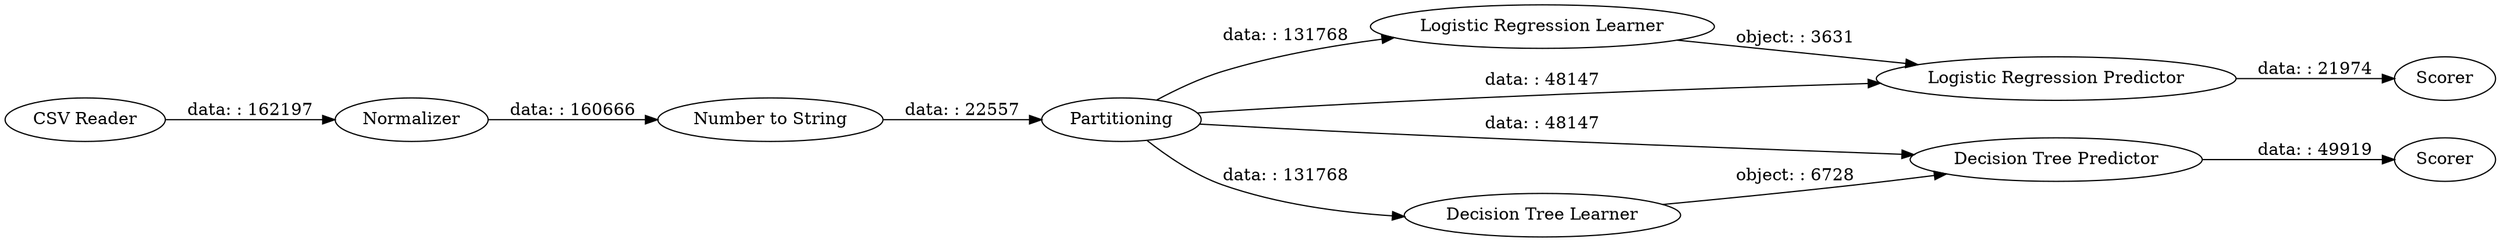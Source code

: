 digraph {
	"1772175418571701933_5" [label=Normalizer]
	"1772175418571701933_8" [label="Number to String"]
	"1772175418571701933_9" [label=Scorer]
	"1772175418571701933_3" [label="Logistic Regression Learner"]
	"1772175418571701933_7" [label="CSV Reader"]
	"1772175418571701933_2" [label=Partitioning]
	"1772175418571701933_6" [label="Decision Tree Learner"]
	"1772175418571701933_11" [label=Scorer]
	"1772175418571701933_10" [label="Decision Tree Predictor"]
	"1772175418571701933_4" [label="Logistic Regression Predictor"]
	"1772175418571701933_10" -> "1772175418571701933_11" [label="data: : 49919"]
	"1772175418571701933_8" -> "1772175418571701933_2" [label="data: : 22557"]
	"1772175418571701933_5" -> "1772175418571701933_8" [label="data: : 160666"]
	"1772175418571701933_2" -> "1772175418571701933_3" [label="data: : 131768"]
	"1772175418571701933_7" -> "1772175418571701933_5" [label="data: : 162197"]
	"1772175418571701933_6" -> "1772175418571701933_10" [label="object: : 6728"]
	"1772175418571701933_2" -> "1772175418571701933_10" [label="data: : 48147"]
	"1772175418571701933_2" -> "1772175418571701933_6" [label="data: : 131768"]
	"1772175418571701933_4" -> "1772175418571701933_9" [label="data: : 21974"]
	"1772175418571701933_2" -> "1772175418571701933_4" [label="data: : 48147"]
	"1772175418571701933_3" -> "1772175418571701933_4" [label="object: : 3631"]
	rankdir=LR
}
